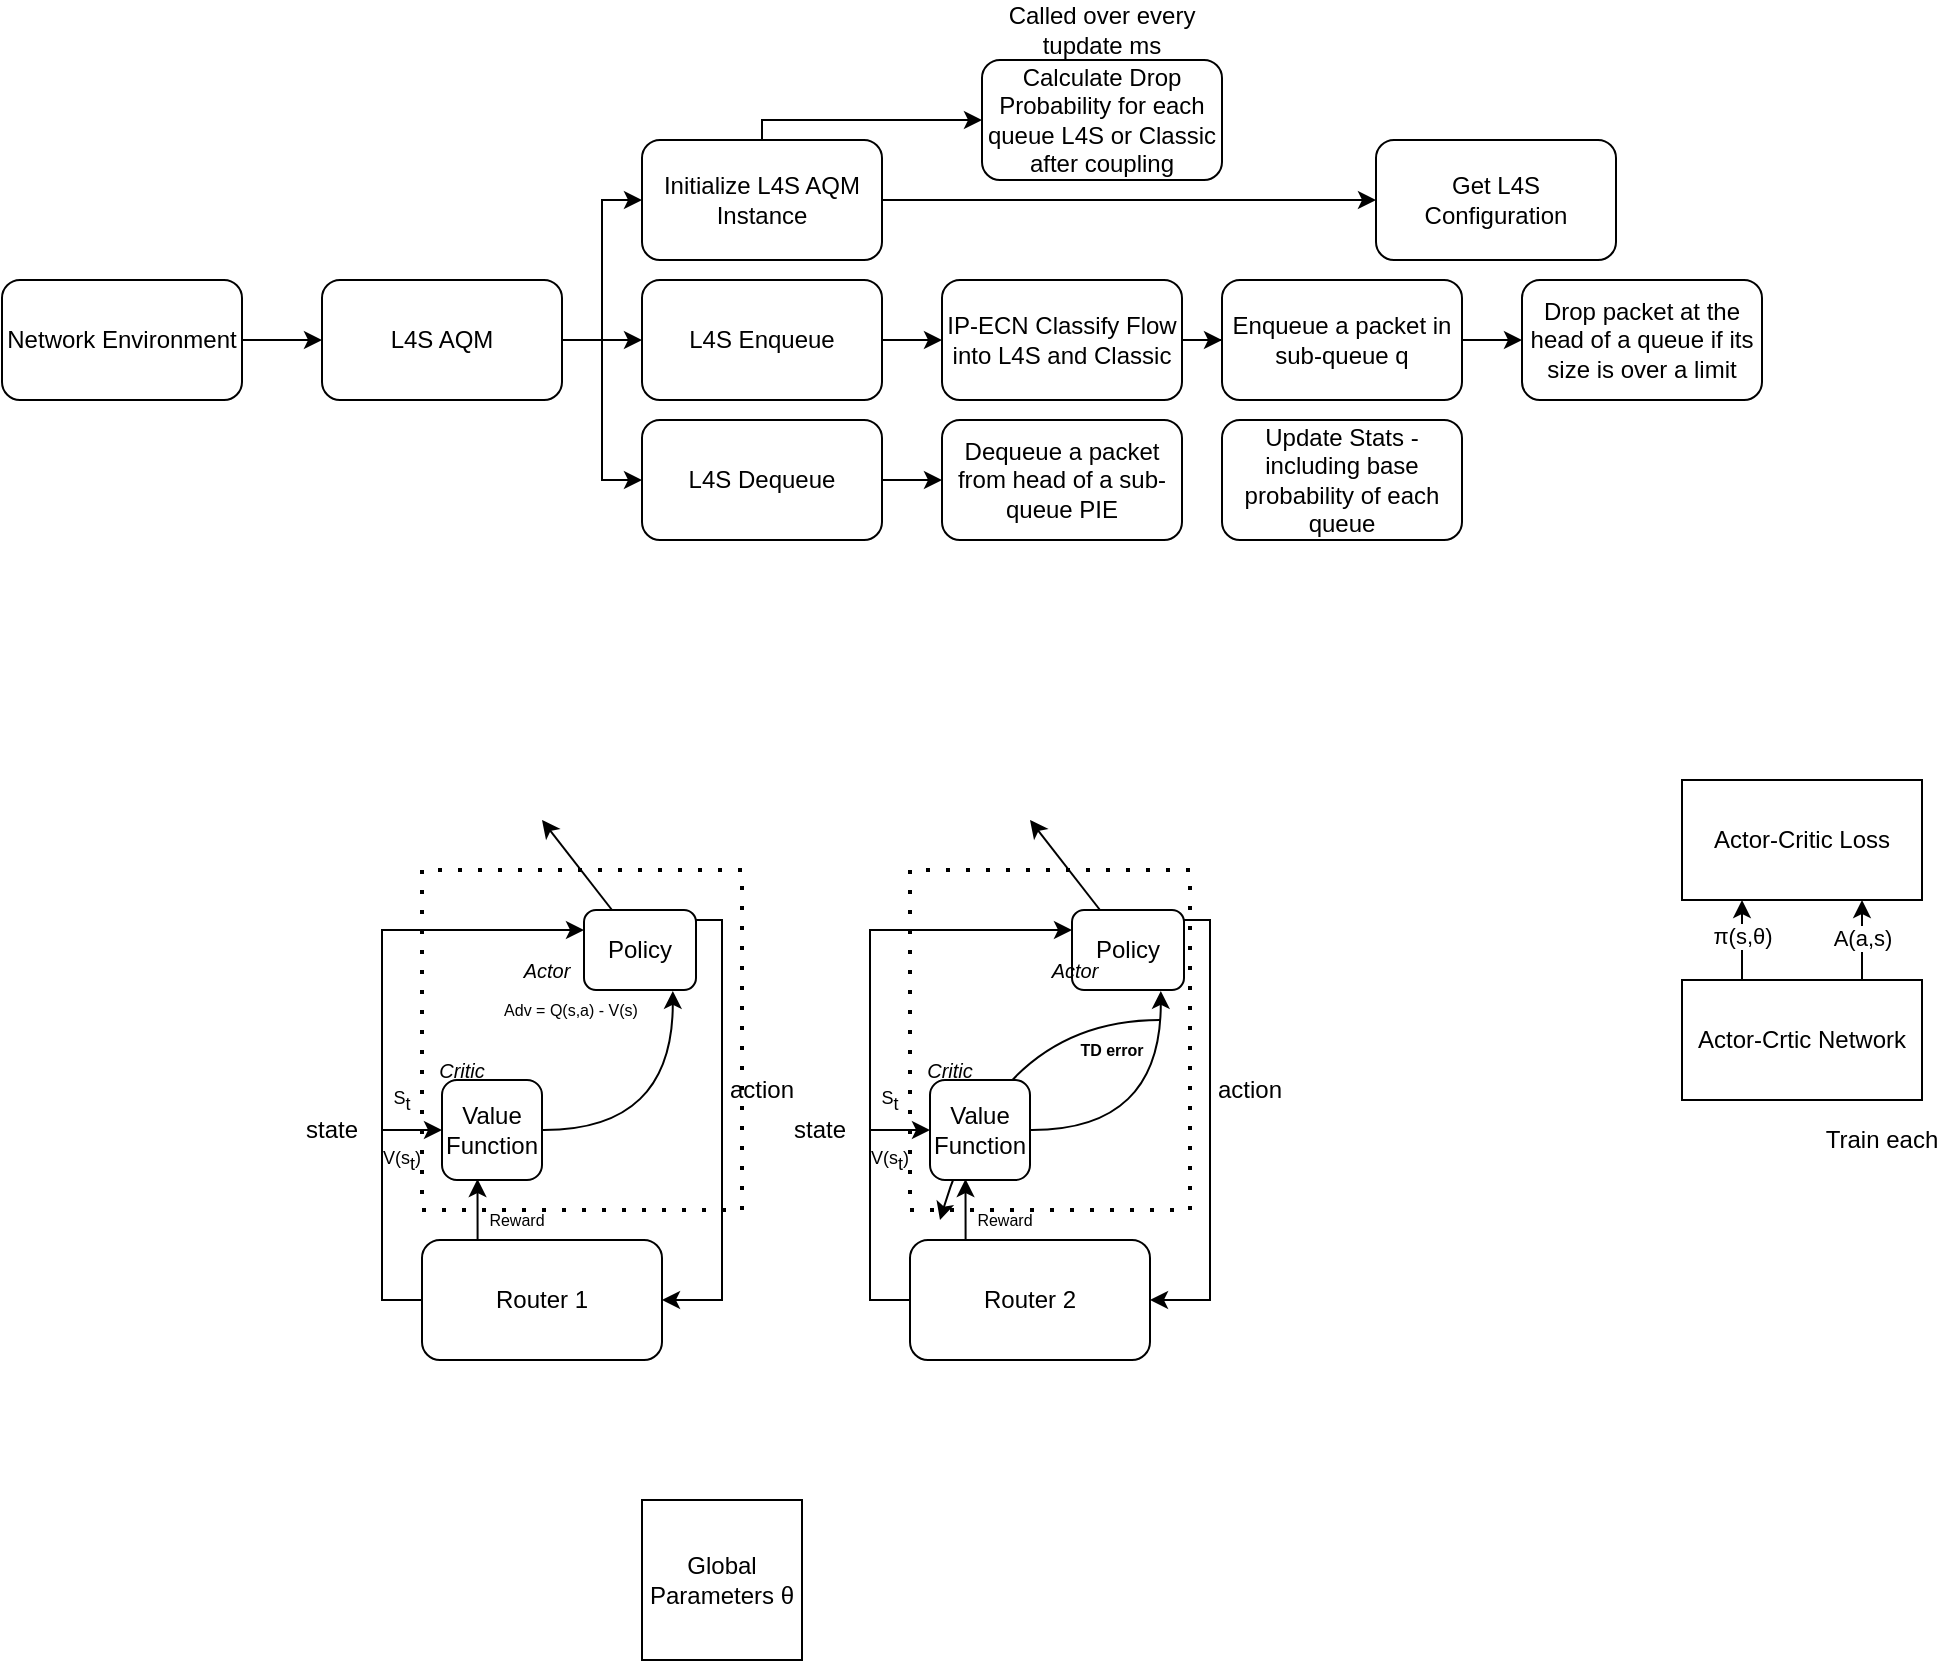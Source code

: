 <mxfile version="24.5.2" type="device">
  <diagram name="Page-1" id="ThGVcTv6Rneue8k59k8M">
    <mxGraphModel dx="1018" dy="515" grid="1" gridSize="10" guides="1" tooltips="1" connect="1" arrows="1" fold="1" page="1" pageScale="1" pageWidth="827" pageHeight="1169" math="0" shadow="0">
      <root>
        <mxCell id="0" />
        <mxCell id="1" parent="0" />
        <mxCell id="E5vrX9dujn3w_KabcVko-6" style="edgeStyle=orthogonalEdgeStyle;rounded=0;orthogonalLoop=1;jettySize=auto;html=1;exitX=1;exitY=0.5;exitDx=0;exitDy=0;entryX=0;entryY=0.5;entryDx=0;entryDy=0;" parent="1" source="E5vrX9dujn3w_KabcVko-2" target="E5vrX9dujn3w_KabcVko-5" edge="1">
          <mxGeometry relative="1" as="geometry" />
        </mxCell>
        <mxCell id="zYL4b-B8g1KOYWPoWz04-9" style="edgeStyle=orthogonalEdgeStyle;rounded=0;orthogonalLoop=1;jettySize=auto;html=1;exitX=1;exitY=0.5;exitDx=0;exitDy=0;entryX=0;entryY=0.5;entryDx=0;entryDy=0;" parent="1" source="E5vrX9dujn3w_KabcVko-2" target="E5vrX9dujn3w_KabcVko-9" edge="1">
          <mxGeometry relative="1" as="geometry" />
        </mxCell>
        <mxCell id="zYL4b-B8g1KOYWPoWz04-10" style="edgeStyle=orthogonalEdgeStyle;rounded=0;orthogonalLoop=1;jettySize=auto;html=1;exitX=1;exitY=0.5;exitDx=0;exitDy=0;entryX=0;entryY=0.5;entryDx=0;entryDy=0;" parent="1" source="E5vrX9dujn3w_KabcVko-2" target="zYL4b-B8g1KOYWPoWz04-5" edge="1">
          <mxGeometry relative="1" as="geometry" />
        </mxCell>
        <mxCell id="E5vrX9dujn3w_KabcVko-2" value="L4S AQM" style="rounded=1;whiteSpace=wrap;html=1;" parent="1" vertex="1">
          <mxGeometry x="180" y="220" width="120" height="60" as="geometry" />
        </mxCell>
        <mxCell id="E5vrX9dujn3w_KabcVko-4" style="edgeStyle=orthogonalEdgeStyle;rounded=0;orthogonalLoop=1;jettySize=auto;html=1;" parent="1" source="E5vrX9dujn3w_KabcVko-3" target="E5vrX9dujn3w_KabcVko-2" edge="1">
          <mxGeometry relative="1" as="geometry" />
        </mxCell>
        <mxCell id="E5vrX9dujn3w_KabcVko-3" value="Network Environment" style="rounded=1;whiteSpace=wrap;html=1;" parent="1" vertex="1">
          <mxGeometry x="20" y="220" width="120" height="60" as="geometry" />
        </mxCell>
        <mxCell id="E5vrX9dujn3w_KabcVko-8" style="edgeStyle=orthogonalEdgeStyle;rounded=0;orthogonalLoop=1;jettySize=auto;html=1;" parent="1" source="E5vrX9dujn3w_KabcVko-5" target="E5vrX9dujn3w_KabcVko-7" edge="1">
          <mxGeometry relative="1" as="geometry" />
        </mxCell>
        <mxCell id="zYL4b-B8g1KOYWPoWz04-15" style="edgeStyle=orthogonalEdgeStyle;rounded=0;orthogonalLoop=1;jettySize=auto;html=1;exitX=0.5;exitY=0;exitDx=0;exitDy=0;entryX=0;entryY=0.5;entryDx=0;entryDy=0;" parent="1" source="E5vrX9dujn3w_KabcVko-5" target="zYL4b-B8g1KOYWPoWz04-3" edge="1">
          <mxGeometry relative="1" as="geometry">
            <Array as="points">
              <mxPoint x="400" y="140" />
            </Array>
          </mxGeometry>
        </mxCell>
        <mxCell id="E5vrX9dujn3w_KabcVko-5" value="Initialize L4S AQM Instance" style="rounded=1;whiteSpace=wrap;html=1;" parent="1" vertex="1">
          <mxGeometry x="340" y="150" width="120" height="60" as="geometry" />
        </mxCell>
        <mxCell id="E5vrX9dujn3w_KabcVko-7" value="Get L4S Configuration" style="rounded=1;whiteSpace=wrap;html=1;" parent="1" vertex="1">
          <mxGeometry x="707" y="150" width="120" height="60" as="geometry" />
        </mxCell>
        <mxCell id="zYL4b-B8g1KOYWPoWz04-11" style="edgeStyle=orthogonalEdgeStyle;rounded=0;orthogonalLoop=1;jettySize=auto;html=1;exitX=1;exitY=0.5;exitDx=0;exitDy=0;entryX=0;entryY=0.5;entryDx=0;entryDy=0;" parent="1" source="E5vrX9dujn3w_KabcVko-9" target="E5vrX9dujn3w_KabcVko-10" edge="1">
          <mxGeometry relative="1" as="geometry" />
        </mxCell>
        <mxCell id="E5vrX9dujn3w_KabcVko-9" value="L4S Enqueue" style="rounded=1;whiteSpace=wrap;html=1;" parent="1" vertex="1">
          <mxGeometry x="340" y="220" width="120" height="60" as="geometry" />
        </mxCell>
        <mxCell id="zYL4b-B8g1KOYWPoWz04-13" style="edgeStyle=orthogonalEdgeStyle;rounded=0;orthogonalLoop=1;jettySize=auto;html=1;exitX=1;exitY=0.5;exitDx=0;exitDy=0;" parent="1" source="E5vrX9dujn3w_KabcVko-10" target="zYL4b-B8g1KOYWPoWz04-1" edge="1">
          <mxGeometry relative="1" as="geometry" />
        </mxCell>
        <mxCell id="E5vrX9dujn3w_KabcVko-10" value="IP-ECN Classify Flow into L4S and Classic" style="rounded=1;whiteSpace=wrap;html=1;" parent="1" vertex="1">
          <mxGeometry x="490" y="220" width="120" height="60" as="geometry" />
        </mxCell>
        <mxCell id="zYL4b-B8g1KOYWPoWz04-14" style="edgeStyle=orthogonalEdgeStyle;rounded=0;orthogonalLoop=1;jettySize=auto;html=1;exitX=1;exitY=0.5;exitDx=0;exitDy=0;entryX=0;entryY=0.5;entryDx=0;entryDy=0;" parent="1" source="zYL4b-B8g1KOYWPoWz04-1" target="zYL4b-B8g1KOYWPoWz04-2" edge="1">
          <mxGeometry relative="1" as="geometry" />
        </mxCell>
        <mxCell id="zYL4b-B8g1KOYWPoWz04-1" value="Enqueue a packet in sub-queue q" style="rounded=1;whiteSpace=wrap;html=1;" parent="1" vertex="1">
          <mxGeometry x="630" y="220" width="120" height="60" as="geometry" />
        </mxCell>
        <mxCell id="zYL4b-B8g1KOYWPoWz04-2" value="Drop packet at the head of a queue if its size is over a limit" style="rounded=1;whiteSpace=wrap;html=1;" parent="1" vertex="1">
          <mxGeometry x="780" y="220" width="120" height="60" as="geometry" />
        </mxCell>
        <mxCell id="zYL4b-B8g1KOYWPoWz04-3" value="Calculate Drop Probability for each queue L4S or Classic after coupling" style="rounded=1;whiteSpace=wrap;html=1;" parent="1" vertex="1">
          <mxGeometry x="510" y="110" width="120" height="60" as="geometry" />
        </mxCell>
        <mxCell id="zYL4b-B8g1KOYWPoWz04-4" value="Called over every tupdate ms" style="text;html=1;align=center;verticalAlign=middle;whiteSpace=wrap;rounded=0;" parent="1" vertex="1">
          <mxGeometry x="520" y="80" width="100" height="30" as="geometry" />
        </mxCell>
        <mxCell id="zYL4b-B8g1KOYWPoWz04-16" style="edgeStyle=orthogonalEdgeStyle;rounded=0;orthogonalLoop=1;jettySize=auto;html=1;" parent="1" source="zYL4b-B8g1KOYWPoWz04-5" target="zYL4b-B8g1KOYWPoWz04-6" edge="1">
          <mxGeometry relative="1" as="geometry" />
        </mxCell>
        <mxCell id="zYL4b-B8g1KOYWPoWz04-5" value="L4S Dequeue" style="rounded=1;whiteSpace=wrap;html=1;" parent="1" vertex="1">
          <mxGeometry x="340" y="290" width="120" height="60" as="geometry" />
        </mxCell>
        <mxCell id="zYL4b-B8g1KOYWPoWz04-6" value="Dequeue a packet from head of a sub-queue PIE" style="rounded=1;whiteSpace=wrap;html=1;" parent="1" vertex="1">
          <mxGeometry x="490" y="290" width="120" height="60" as="geometry" />
        </mxCell>
        <mxCell id="zYL4b-B8g1KOYWPoWz04-7" value="Update Stats - including base probability of each queue" style="rounded=1;whiteSpace=wrap;html=1;" parent="1" vertex="1">
          <mxGeometry x="630" y="290" width="120" height="60" as="geometry" />
        </mxCell>
        <mxCell id="zYL4b-B8g1KOYWPoWz04-56" style="edgeStyle=orthogonalEdgeStyle;rounded=0;orthogonalLoop=1;jettySize=auto;html=1;exitX=0;exitY=0.5;exitDx=0;exitDy=0;entryX=0;entryY=0.25;entryDx=0;entryDy=0;" parent="1" source="zYL4b-B8g1KOYWPoWz04-18" target="zYL4b-B8g1KOYWPoWz04-20" edge="1">
          <mxGeometry relative="1" as="geometry" />
        </mxCell>
        <mxCell id="zYL4b-B8g1KOYWPoWz04-18" value="Router 1" style="rounded=1;whiteSpace=wrap;html=1;" parent="1" vertex="1">
          <mxGeometry x="230" y="700" width="120" height="60" as="geometry" />
        </mxCell>
        <mxCell id="zYL4b-B8g1KOYWPoWz04-26" style="edgeStyle=orthogonalEdgeStyle;rounded=0;orthogonalLoop=1;jettySize=auto;html=1;exitX=0;exitY=0.5;exitDx=0;exitDy=0;endArrow=none;endFill=0;startArrow=classic;startFill=1;" parent="1" edge="1">
          <mxGeometry relative="1" as="geometry">
            <mxPoint x="210" y="645" as="targetPoint" />
            <mxPoint x="240" y="645" as="sourcePoint" />
          </mxGeometry>
        </mxCell>
        <mxCell id="zYL4b-B8g1KOYWPoWz04-30" style="rounded=0;orthogonalLoop=1;jettySize=auto;html=1;exitX=1;exitY=0.5;exitDx=0;exitDy=0;entryX=0.793;entryY=1.011;entryDx=0;entryDy=0;edgeStyle=orthogonalEdgeStyle;curved=1;entryPerimeter=0;" parent="1" target="zYL4b-B8g1KOYWPoWz04-20" edge="1">
          <mxGeometry relative="1" as="geometry">
            <mxPoint x="290" y="645" as="sourcePoint" />
          </mxGeometry>
        </mxCell>
        <mxCell id="zYL4b-B8g1KOYWPoWz04-21" style="edgeStyle=orthogonalEdgeStyle;rounded=0;orthogonalLoop=1;jettySize=auto;html=1;entryX=1;entryY=0.5;entryDx=0;entryDy=0;exitX=1;exitY=0.5;exitDx=0;exitDy=0;" parent="1" source="zYL4b-B8g1KOYWPoWz04-20" target="zYL4b-B8g1KOYWPoWz04-18" edge="1">
          <mxGeometry relative="1" as="geometry">
            <Array as="points">
              <mxPoint x="380" y="540" />
              <mxPoint x="380" y="730" />
            </Array>
          </mxGeometry>
        </mxCell>
        <mxCell id="zYL4b-B8g1KOYWPoWz04-23" value="action" style="text;html=1;align=center;verticalAlign=middle;whiteSpace=wrap;rounded=0;" parent="1" vertex="1">
          <mxGeometry x="370" y="610" width="60" height="30" as="geometry" />
        </mxCell>
        <mxCell id="zYL4b-B8g1KOYWPoWz04-27" value="V(s&lt;sub style=&quot;font-size: 9px;&quot;&gt;t&lt;/sub&gt;)" style="text;html=1;align=center;verticalAlign=middle;whiteSpace=wrap;rounded=0;fontSize=9;" parent="1" vertex="1">
          <mxGeometry x="205" y="650" width="30" height="20" as="geometry" />
        </mxCell>
        <mxCell id="zYL4b-B8g1KOYWPoWz04-28" value="S&lt;sub style=&quot;font-size: 9px;&quot;&gt;t&lt;/sub&gt;" style="text;html=1;align=center;verticalAlign=middle;whiteSpace=wrap;rounded=0;fontSize=9;" parent="1" vertex="1">
          <mxGeometry x="210" y="620" width="20" height="20" as="geometry" />
        </mxCell>
        <mxCell id="zYL4b-B8g1KOYWPoWz04-31" value="" style="endArrow=classic;html=1;rounded=0;exitX=0.25;exitY=0;exitDx=0;exitDy=0;" parent="1" source="zYL4b-B8g1KOYWPoWz04-20" edge="1">
          <mxGeometry width="50" height="50" relative="1" as="geometry">
            <mxPoint x="210" y="510" as="sourcePoint" />
            <mxPoint x="290" y="490" as="targetPoint" />
          </mxGeometry>
        </mxCell>
        <mxCell id="zYL4b-B8g1KOYWPoWz04-34" style="edgeStyle=orthogonalEdgeStyle;rounded=0;orthogonalLoop=1;jettySize=auto;html=1;exitX=0.25;exitY=0;exitDx=0;exitDy=0;entryX=0.355;entryY=0.99;entryDx=0;entryDy=0;entryPerimeter=0;" parent="1" source="zYL4b-B8g1KOYWPoWz04-18" edge="1">
          <mxGeometry relative="1" as="geometry">
            <mxPoint x="257.75" y="669.5" as="targetPoint" />
          </mxGeometry>
        </mxCell>
        <mxCell id="zYL4b-B8g1KOYWPoWz04-35" value="Reward" style="text;html=1;align=center;verticalAlign=middle;whiteSpace=wrap;rounded=0;fontSize=8;" parent="1" vertex="1">
          <mxGeometry x="255" y="680" width="45" height="20" as="geometry" />
        </mxCell>
        <mxCell id="zYL4b-B8g1KOYWPoWz04-36" value="state" style="text;html=1;align=center;verticalAlign=middle;whiteSpace=wrap;rounded=0;" parent="1" vertex="1">
          <mxGeometry x="170" y="635" width="30" height="20" as="geometry" />
        </mxCell>
        <mxCell id="zYL4b-B8g1KOYWPoWz04-43" value="" style="swimlane;startSize=0;dashed=1;dashPattern=1 4;rounded=1;strokeWidth=2;" parent="1" vertex="1">
          <mxGeometry x="230" y="515" width="160" height="170" as="geometry" />
        </mxCell>
        <mxCell id="zYL4b-B8g1KOYWPoWz04-20" value="Policy" style="rounded=1;whiteSpace=wrap;html=1;" parent="zYL4b-B8g1KOYWPoWz04-43" vertex="1">
          <mxGeometry x="81" y="20" width="56" height="40" as="geometry" />
        </mxCell>
        <mxCell id="zYL4b-B8g1KOYWPoWz04-29" value="Critic" style="text;html=1;align=center;verticalAlign=middle;whiteSpace=wrap;rounded=0;fontSize=10;fontStyle=2" parent="zYL4b-B8g1KOYWPoWz04-43" vertex="1">
          <mxGeometry x="5" y="95" width="30" height="10" as="geometry" />
        </mxCell>
        <mxCell id="zYL4b-B8g1KOYWPoWz04-42" value="&lt;span style=&quot;font-weight: normal;&quot;&gt;Adv = Q(s,a) - V(s)&lt;/span&gt;" style="text;html=1;align=center;verticalAlign=middle;whiteSpace=wrap;rounded=0;fontSize=8;fontStyle=1" parent="zYL4b-B8g1KOYWPoWz04-43" vertex="1">
          <mxGeometry x="35" y="62" width="79" height="15" as="geometry" />
        </mxCell>
        <mxCell id="zYL4b-B8g1KOYWPoWz04-79" value="Actor" style="text;html=1;align=center;verticalAlign=middle;whiteSpace=wrap;rounded=0;fontStyle=2;fontSize=10;" parent="zYL4b-B8g1KOYWPoWz04-43" vertex="1">
          <mxGeometry x="50" y="45" width="25" height="10" as="geometry" />
        </mxCell>
        <mxCell id="zYL4b-B8g1KOYWPoWz04-60" value="Value Function" style="rounded=1;whiteSpace=wrap;html=1;" parent="1" vertex="1">
          <mxGeometry x="240" y="620" width="50" height="50" as="geometry" />
        </mxCell>
        <mxCell id="zYL4b-B8g1KOYWPoWz04-82" style="edgeStyle=orthogonalEdgeStyle;rounded=0;orthogonalLoop=1;jettySize=auto;html=1;exitX=0;exitY=0.5;exitDx=0;exitDy=0;entryX=0;entryY=0.25;entryDx=0;entryDy=0;" parent="1" source="zYL4b-B8g1KOYWPoWz04-83" target="zYL4b-B8g1KOYWPoWz04-95" edge="1">
          <mxGeometry relative="1" as="geometry" />
        </mxCell>
        <mxCell id="zYL4b-B8g1KOYWPoWz04-83" value="Router 2" style="rounded=1;whiteSpace=wrap;html=1;" parent="1" vertex="1">
          <mxGeometry x="474" y="700" width="120" height="60" as="geometry" />
        </mxCell>
        <mxCell id="zYL4b-B8g1KOYWPoWz04-84" style="edgeStyle=orthogonalEdgeStyle;rounded=0;orthogonalLoop=1;jettySize=auto;html=1;exitX=0;exitY=0.5;exitDx=0;exitDy=0;endArrow=none;endFill=0;startArrow=classic;startFill=1;" parent="1" edge="1">
          <mxGeometry relative="1" as="geometry">
            <mxPoint x="454" y="645" as="targetPoint" />
            <mxPoint x="484" y="645" as="sourcePoint" />
          </mxGeometry>
        </mxCell>
        <mxCell id="zYL4b-B8g1KOYWPoWz04-85" style="rounded=0;orthogonalLoop=1;jettySize=auto;html=1;exitX=1;exitY=0.5;exitDx=0;exitDy=0;entryX=0.793;entryY=1.011;entryDx=0;entryDy=0;edgeStyle=orthogonalEdgeStyle;curved=1;entryPerimeter=0;" parent="1" target="zYL4b-B8g1KOYWPoWz04-95" edge="1">
          <mxGeometry relative="1" as="geometry">
            <mxPoint x="534" y="645" as="sourcePoint" />
          </mxGeometry>
        </mxCell>
        <mxCell id="zYL4b-B8g1KOYWPoWz04-86" style="edgeStyle=orthogonalEdgeStyle;rounded=0;orthogonalLoop=1;jettySize=auto;html=1;entryX=1;entryY=0.5;entryDx=0;entryDy=0;exitX=1;exitY=0.5;exitDx=0;exitDy=0;" parent="1" source="zYL4b-B8g1KOYWPoWz04-95" target="zYL4b-B8g1KOYWPoWz04-83" edge="1">
          <mxGeometry relative="1" as="geometry">
            <Array as="points">
              <mxPoint x="624" y="540" />
              <mxPoint x="624" y="730" />
            </Array>
          </mxGeometry>
        </mxCell>
        <mxCell id="zYL4b-B8g1KOYWPoWz04-87" value="action" style="text;html=1;align=center;verticalAlign=middle;whiteSpace=wrap;rounded=0;" parent="1" vertex="1">
          <mxGeometry x="614" y="610" width="60" height="30" as="geometry" />
        </mxCell>
        <mxCell id="zYL4b-B8g1KOYWPoWz04-88" value="V(s&lt;sub style=&quot;font-size: 9px;&quot;&gt;t&lt;/sub&gt;)" style="text;html=1;align=center;verticalAlign=middle;whiteSpace=wrap;rounded=0;fontSize=9;" parent="1" vertex="1">
          <mxGeometry x="449" y="650" width="30" height="20" as="geometry" />
        </mxCell>
        <mxCell id="zYL4b-B8g1KOYWPoWz04-89" value="S&lt;sub style=&quot;font-size: 9px;&quot;&gt;t&lt;/sub&gt;" style="text;html=1;align=center;verticalAlign=middle;whiteSpace=wrap;rounded=0;fontSize=9;" parent="1" vertex="1">
          <mxGeometry x="454" y="620" width="20" height="20" as="geometry" />
        </mxCell>
        <mxCell id="zYL4b-B8g1KOYWPoWz04-90" value="" style="endArrow=classic;html=1;rounded=0;exitX=0.25;exitY=0;exitDx=0;exitDy=0;" parent="1" source="zYL4b-B8g1KOYWPoWz04-95" edge="1">
          <mxGeometry width="50" height="50" relative="1" as="geometry">
            <mxPoint x="454" y="510" as="sourcePoint" />
            <mxPoint x="534" y="490" as="targetPoint" />
          </mxGeometry>
        </mxCell>
        <mxCell id="zYL4b-B8g1KOYWPoWz04-91" style="edgeStyle=orthogonalEdgeStyle;rounded=0;orthogonalLoop=1;jettySize=auto;html=1;exitX=0.25;exitY=0;exitDx=0;exitDy=0;entryX=0.355;entryY=0.99;entryDx=0;entryDy=0;entryPerimeter=0;" parent="1" source="zYL4b-B8g1KOYWPoWz04-83" edge="1">
          <mxGeometry relative="1" as="geometry">
            <mxPoint x="501.75" y="669.5" as="targetPoint" />
          </mxGeometry>
        </mxCell>
        <mxCell id="zYL4b-B8g1KOYWPoWz04-92" value="Reward" style="text;html=1;align=center;verticalAlign=middle;whiteSpace=wrap;rounded=0;fontSize=8;" parent="1" vertex="1">
          <mxGeometry x="499" y="680" width="45" height="20" as="geometry" />
        </mxCell>
        <mxCell id="zYL4b-B8g1KOYWPoWz04-93" value="state" style="text;html=1;align=center;verticalAlign=middle;whiteSpace=wrap;rounded=0;" parent="1" vertex="1">
          <mxGeometry x="414" y="635" width="30" height="20" as="geometry" />
        </mxCell>
        <mxCell id="zYL4b-B8g1KOYWPoWz04-94" value="" style="swimlane;startSize=0;dashed=1;dashPattern=1 4;rounded=1;strokeWidth=2;" parent="1" vertex="1">
          <mxGeometry x="474" y="515" width="140" height="170" as="geometry" />
        </mxCell>
        <mxCell id="zYL4b-B8g1KOYWPoWz04-95" value="Policy" style="rounded=1;whiteSpace=wrap;html=1;" parent="zYL4b-B8g1KOYWPoWz04-94" vertex="1">
          <mxGeometry x="81" y="20" width="56" height="40" as="geometry" />
        </mxCell>
        <mxCell id="zYL4b-B8g1KOYWPoWz04-96" value="Critic" style="text;html=1;align=center;verticalAlign=middle;whiteSpace=wrap;rounded=0;fontSize=10;fontStyle=2" parent="zYL4b-B8g1KOYWPoWz04-94" vertex="1">
          <mxGeometry x="5" y="95" width="30" height="10" as="geometry" />
        </mxCell>
        <mxCell id="zYL4b-B8g1KOYWPoWz04-97" value="" style="endArrow=classic;html=1;rounded=0;curved=1;" parent="zYL4b-B8g1KOYWPoWz04-94" edge="1">
          <mxGeometry width="50" height="50" relative="1" as="geometry">
            <mxPoint x="125" y="75" as="sourcePoint" />
            <mxPoint x="15" y="175" as="targetPoint" />
            <Array as="points">
              <mxPoint x="45" y="75" />
            </Array>
          </mxGeometry>
        </mxCell>
        <mxCell id="zYL4b-B8g1KOYWPoWz04-98" value="TD error" style="text;html=1;align=center;verticalAlign=middle;whiteSpace=wrap;rounded=0;fontSize=8;fontStyle=1" parent="zYL4b-B8g1KOYWPoWz04-94" vertex="1">
          <mxGeometry x="81" y="85" width="40" height="10" as="geometry" />
        </mxCell>
        <mxCell id="zYL4b-B8g1KOYWPoWz04-99" value="Value Function" style="rounded=1;whiteSpace=wrap;html=1;" parent="1" vertex="1">
          <mxGeometry x="484" y="620" width="50" height="50" as="geometry" />
        </mxCell>
        <mxCell id="zYL4b-B8g1KOYWPoWz04-100" value="Actor" style="text;html=1;align=center;verticalAlign=middle;whiteSpace=wrap;rounded=0;fontStyle=2;fontSize=10;" parent="1" vertex="1">
          <mxGeometry x="544" y="560" width="25" height="10" as="geometry" />
        </mxCell>
        <mxCell id="pEbdKooX2DtS_LslaIFQ-1" value="Actor-Critic Loss" style="rounded=0;whiteSpace=wrap;html=1;" vertex="1" parent="1">
          <mxGeometry x="860" y="470" width="120" height="60" as="geometry" />
        </mxCell>
        <mxCell id="pEbdKooX2DtS_LslaIFQ-3" style="edgeStyle=orthogonalEdgeStyle;rounded=0;orthogonalLoop=1;jettySize=auto;html=1;exitX=0.75;exitY=0;exitDx=0;exitDy=0;entryX=0.75;entryY=1;entryDx=0;entryDy=0;" edge="1" parent="1" source="pEbdKooX2DtS_LslaIFQ-2" target="pEbdKooX2DtS_LslaIFQ-1">
          <mxGeometry relative="1" as="geometry" />
        </mxCell>
        <mxCell id="pEbdKooX2DtS_LslaIFQ-4" value="A(a,s)" style="edgeLabel;html=1;align=center;verticalAlign=middle;resizable=0;points=[];" vertex="1" connectable="0" parent="pEbdKooX2DtS_LslaIFQ-3">
          <mxGeometry x="0.052" relative="1" as="geometry">
            <mxPoint as="offset" />
          </mxGeometry>
        </mxCell>
        <mxCell id="pEbdKooX2DtS_LslaIFQ-5" style="edgeStyle=orthogonalEdgeStyle;rounded=0;orthogonalLoop=1;jettySize=auto;html=1;exitX=0.25;exitY=0;exitDx=0;exitDy=0;entryX=0.25;entryY=1;entryDx=0;entryDy=0;" edge="1" parent="1" source="pEbdKooX2DtS_LslaIFQ-2" target="pEbdKooX2DtS_LslaIFQ-1">
          <mxGeometry relative="1" as="geometry" />
        </mxCell>
        <mxCell id="pEbdKooX2DtS_LslaIFQ-6" value="π(s,θ)" style="edgeLabel;html=1;align=center;verticalAlign=middle;resizable=0;points=[];" vertex="1" connectable="0" parent="pEbdKooX2DtS_LslaIFQ-5">
          <mxGeometry x="0.1" relative="1" as="geometry">
            <mxPoint as="offset" />
          </mxGeometry>
        </mxCell>
        <mxCell id="pEbdKooX2DtS_LslaIFQ-2" value="Actor-Crtic Network" style="rounded=0;whiteSpace=wrap;html=1;" vertex="1" parent="1">
          <mxGeometry x="860" y="570" width="120" height="60" as="geometry" />
        </mxCell>
        <mxCell id="pEbdKooX2DtS_LslaIFQ-7" value="Train each" style="text;html=1;align=center;verticalAlign=middle;whiteSpace=wrap;rounded=0;" vertex="1" parent="1">
          <mxGeometry x="930" y="635" width="60" height="30" as="geometry" />
        </mxCell>
        <mxCell id="pEbdKooX2DtS_LslaIFQ-9" value="Global Parameters&amp;nbsp;θ" style="whiteSpace=wrap;html=1;aspect=fixed;" vertex="1" parent="1">
          <mxGeometry x="340" y="830" width="80" height="80" as="geometry" />
        </mxCell>
      </root>
    </mxGraphModel>
  </diagram>
</mxfile>
